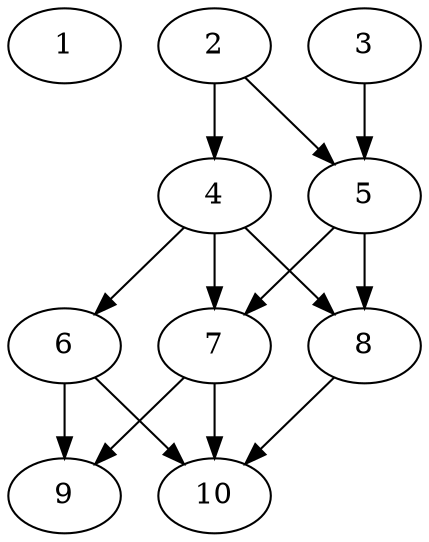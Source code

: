 // DAG automatically generated by daggen at Thu Oct  3 13:58:06 2019
// ./daggen --dot -n 10 --ccr 0.3 --fat 0.5 --regular 0.5 --density 0.9 --mindata 5242880 --maxdata 52428800 
digraph G {
  1 [size="47281493", alpha="0.17", expect_size="14184448"] 
  2 [size="108571307", alpha="0.10", expect_size="32571392"] 
  2 -> 4 [size ="32571392"]
  2 -> 5 [size ="32571392"]
  3 [size="147937280", alpha="0.19", expect_size="44381184"] 
  3 -> 5 [size ="44381184"]
  4 [size="157808640", alpha="0.16", expect_size="47342592"] 
  4 -> 6 [size ="47342592"]
  4 -> 7 [size ="47342592"]
  4 -> 8 [size ="47342592"]
  5 [size="159788373", alpha="0.02", expect_size="47936512"] 
  5 -> 7 [size ="47936512"]
  5 -> 8 [size ="47936512"]
  6 [size="147005440", alpha="0.17", expect_size="44101632"] 
  6 -> 9 [size ="44101632"]
  6 -> 10 [size ="44101632"]
  7 [size="135796053", alpha="0.13", expect_size="40738816"] 
  7 -> 9 [size ="40738816"]
  7 -> 10 [size ="40738816"]
  8 [size="107281067", alpha="0.09", expect_size="32184320"] 
  8 -> 10 [size ="32184320"]
  9 [size="20889600", alpha="0.00", expect_size="6266880"] 
  10 [size="125095253", alpha="0.10", expect_size="37528576"] 
}
